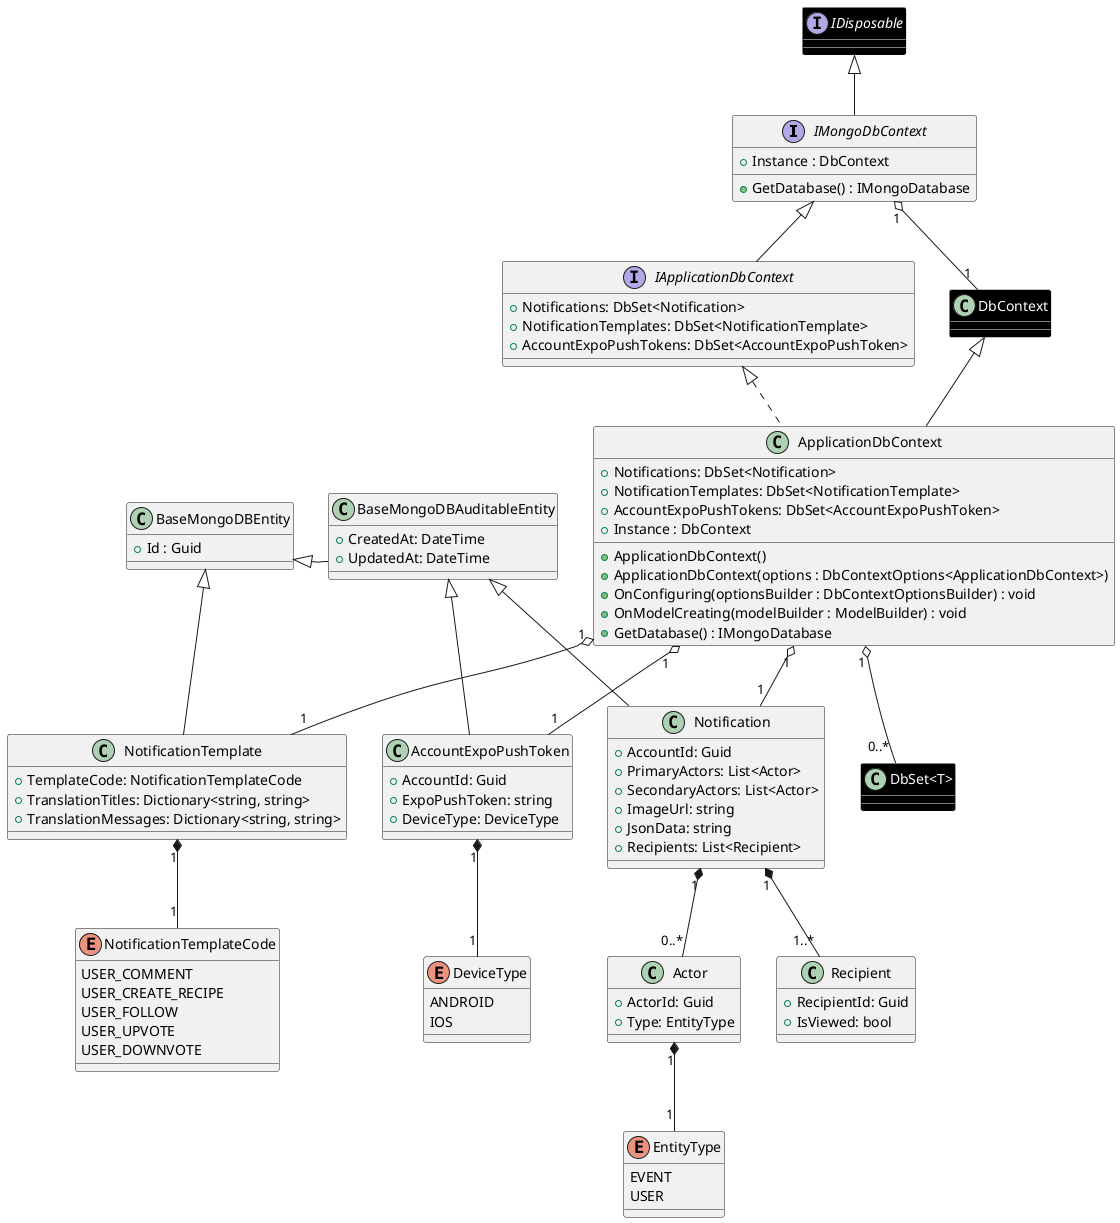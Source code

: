 @startuml NotificationDbContext

interface IMongoDbContext extends IDisposable {
    +Instance : DbContext
    +GetDatabase() : IMongoDatabase
}
' ========= Entity class =========
class BaseMongoDBEntity {
    +Id : Guid
}

class BaseMongoDBAuditableEntity extends BaseMongoDBEntity {
    +CreatedAt: DateTime
    +UpdatedAt: DateTime
}

class AccountExpoPushToken extends BaseMongoDBAuditableEntity {
    +AccountId: Guid
    +ExpoPushToken: string
    +DeviceType: DeviceType
}

class Notification extends BaseMongoDBAuditableEntity {
    +AccountId: Guid
    +PrimaryActors: List<Actor>
    +SecondaryActors: List<Actor>
    +ImageUrl: string
    +JsonData: string
    +Recipients: List<Recipient>
}

class Actor {
    +ActorId: Guid
    +Type: EntityType
}

class Recipient {
    +RecipientId: Guid
    +IsViewed: bool
}

class NotificationTemplate extends BaseMongoDBEntity {
    +TemplateCode: NotificationTemplateCode
    +TranslationTitles: Dictionary<string, string>
    +TranslationMessages: Dictionary<string, string>
}

interface IApplicationDbContext extends IMongoDbContext {
    +Notifications: DbSet<Notification>
    +NotificationTemplates: DbSet<NotificationTemplate>
    +AccountExpoPushTokens: DbSet<AccountExpoPushToken>
}

enum NotificationTemplateCode {
    USER_COMMENT
    USER_CREATE_RECIPE
    USER_FOLLOW
    USER_UPVOTE
    USER_DOWNVOTE
}

enum EntityType {
    EVENT
    USER
}

class ApplicationDbContext extends DbContext implements IApplicationDbContext {
    +Notifications: DbSet<Notification>
    +NotificationTemplates: DbSet<NotificationTemplate>
    +AccountExpoPushTokens: DbSet<AccountExpoPushToken>
    +Instance : DbContext
    +ApplicationDbContext()
    +ApplicationDbContext(options : DbContextOptions<ApplicationDbContext>)
    +OnConfiguring(optionsBuilder : DbContextOptionsBuilder) : void
    +OnModelCreating(modelBuilder : ModelBuilder) : void
    +GetDatabase() : IMongoDatabase
}

enum DeviceType {
    ANDROID
    IOS
}

' ========= Library class =========
interface IDisposable #black;line:white;text:white
class "DbSet<T>" #black;line:white;text:white
class DbContext #black;line:white;text:white

IMongoDbContext "1" o-- "1" DbContext

AccountExpoPushToken "1" *-- "1" DeviceType

ApplicationDbContext "1" o-- "0..*" "DbSet<T>"
ApplicationDbContext "1" o-- "1" "Notification"
ApplicationDbContext "1" o-- "1" "NotificationTemplate"
ApplicationDbContext "1" o-- "1" "AccountExpoPushToken"

Notification "1" *--"0..*" Actor
Notification "1" *--"1..*" Recipient
NotificationTemplate "1" *-- "1" NotificationTemplateCode

"Actor" "1" *-- "1" EntityType

' =========== Style ==============
ApplicationDbContext o-[hidden]down- "DbSet<T>"

BaseMongoDBAuditableEntity -[hidden]right- BaseMongoDBEntity 

@enduml